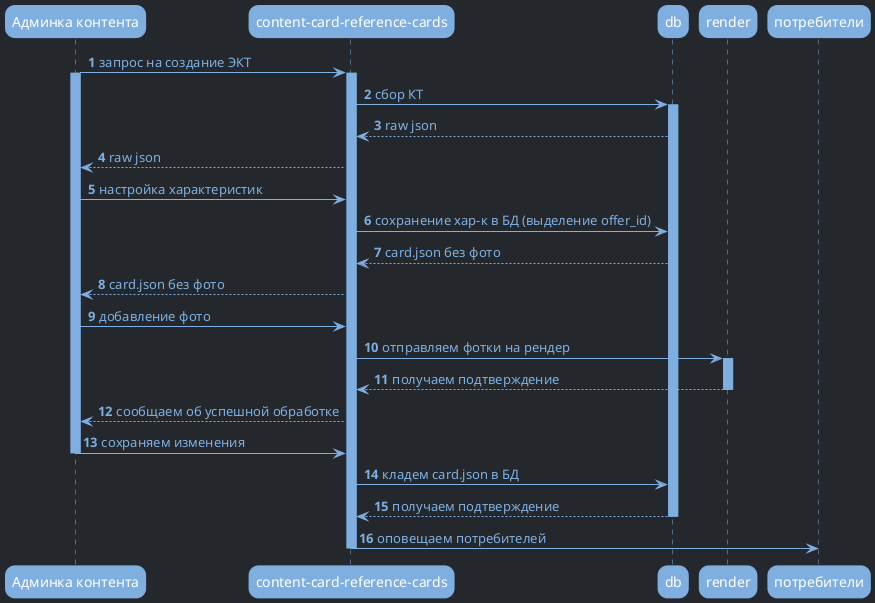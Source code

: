 @startuml
skinparam DefaultFontColor #7fafe1
skinparam BackgroundColor #24272b
skinparam roundcorner 20

skinparam sequence {
    ArrowColor #7fafe1
    LifeLineBorderColor #7fafe1 
    LifeLineBackgroundColor #7fafe1
    ParticipantBorderColor #7fafe1 
    ParticipantBackgroundColor #7fafe1 
    ParticipantFontColor white

    ActorBorderColor #7fafe1 
    ActorBackgroundColor #7fafe1
}
autonumber

participant "Админка контента" as admin
participant "content-card-reference-cards" as ccrc

admin -> ccrc: запрос на создание ЭКТ
activate admin
activate ccrc
ccrc -> db: сбор КТ
activate db
db --> ccrc: raw json

ccrc --> admin: raw json
admin -> ccrc: настройка характеристик
ccrc -> db: сохранение хар-к в БД (выделение offer_id)
db --> ccrc: card.json без фото
ccrc --> admin: card.json без фото
admin -> ccrc: добавление фото
ccrc -> render: отправляем фотки на рендер
activate render
render --> ccrc: получаем подтверждение
deactivate render
ccrc --> admin: сообщаем об успешной обработке
admin -> ccrc: сохраняем изменения
deactivate admin
ccrc -> db: кладем card.json в БД
db --> ccrc: получаем подтверждение
deactivate db
ccrc -> потребители: оповещаем потребителей
deactivate ccrc

@enduml
